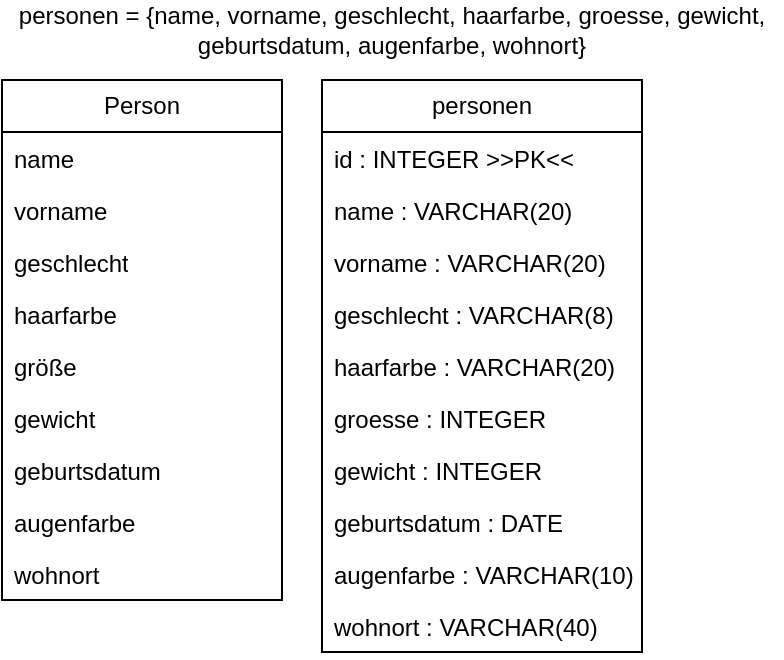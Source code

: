 <mxfile version="22.0.8" type="device">
  <diagram name="Seite-1" id="S-myJ56jbGl8HZd3Zjr6">
    <mxGraphModel dx="683" dy="372" grid="1" gridSize="10" guides="1" tooltips="1" connect="1" arrows="1" fold="1" page="1" pageScale="1" pageWidth="827" pageHeight="1169" math="0" shadow="0">
      <root>
        <mxCell id="0" />
        <mxCell id="1" parent="0" />
        <mxCell id="ifLRTqDMVDsA5gnay1u3-1" value="Person" style="swimlane;fontStyle=0;childLayout=stackLayout;horizontal=1;startSize=26;horizontalStack=0;resizeParent=1;resizeParentMax=0;resizeLast=0;collapsible=1;marginBottom=0;whiteSpace=wrap;html=1;rounded=0;swimlaneFillColor=default;swimlaneLine=1;shadow=0;glass=0;" parent="1" vertex="1">
          <mxGeometry x="120" y="200" width="140" height="260" as="geometry" />
        </mxCell>
        <mxCell id="ifLRTqDMVDsA5gnay1u3-2" value="name" style="text;strokeColor=none;fillColor=none;align=left;verticalAlign=top;spacingLeft=4;spacingRight=4;overflow=hidden;rotatable=0;points=[[0,0.5],[1,0.5]];portConstraint=eastwest;whiteSpace=wrap;html=1;" parent="ifLRTqDMVDsA5gnay1u3-1" vertex="1">
          <mxGeometry y="26" width="140" height="26" as="geometry" />
        </mxCell>
        <mxCell id="ifLRTqDMVDsA5gnay1u3-3" value="vorname" style="text;align=left;verticalAlign=top;spacingLeft=4;spacingRight=4;overflow=hidden;rotatable=0;points=[[0,0.5],[1,0.5]];portConstraint=eastwest;whiteSpace=wrap;html=1;" parent="ifLRTqDMVDsA5gnay1u3-1" vertex="1">
          <mxGeometry y="52" width="140" height="26" as="geometry" />
        </mxCell>
        <mxCell id="ifLRTqDMVDsA5gnay1u3-4" value="geschlecht" style="text;strokeColor=none;fillColor=none;align=left;verticalAlign=top;spacingLeft=4;spacingRight=4;overflow=hidden;rotatable=0;points=[[0,0.5],[1,0.5]];portConstraint=eastwest;whiteSpace=wrap;html=1;" parent="ifLRTqDMVDsA5gnay1u3-1" vertex="1">
          <mxGeometry y="78" width="140" height="26" as="geometry" />
        </mxCell>
        <mxCell id="ifLRTqDMVDsA5gnay1u3-7" value="haarfarbe" style="text;strokeColor=none;fillColor=none;align=left;verticalAlign=top;spacingLeft=4;spacingRight=4;overflow=hidden;rotatable=0;points=[[0,0.5],[1,0.5]];portConstraint=eastwest;whiteSpace=wrap;html=1;" parent="ifLRTqDMVDsA5gnay1u3-1" vertex="1">
          <mxGeometry y="104" width="140" height="26" as="geometry" />
        </mxCell>
        <mxCell id="ifLRTqDMVDsA5gnay1u3-6" value="größe" style="text;strokeColor=none;fillColor=none;align=left;verticalAlign=top;spacingLeft=4;spacingRight=4;overflow=hidden;rotatable=0;points=[[0,0.5],[1,0.5]];portConstraint=eastwest;whiteSpace=wrap;html=1;" parent="ifLRTqDMVDsA5gnay1u3-1" vertex="1">
          <mxGeometry y="130" width="140" height="26" as="geometry" />
        </mxCell>
        <mxCell id="ifLRTqDMVDsA5gnay1u3-5" value="gewicht" style="text;strokeColor=none;fillColor=none;align=left;verticalAlign=top;spacingLeft=4;spacingRight=4;overflow=hidden;rotatable=0;points=[[0,0.5],[1,0.5]];portConstraint=eastwest;whiteSpace=wrap;html=1;" parent="ifLRTqDMVDsA5gnay1u3-1" vertex="1">
          <mxGeometry y="156" width="140" height="26" as="geometry" />
        </mxCell>
        <mxCell id="ifLRTqDMVDsA5gnay1u3-8" value="geburtsdatum" style="text;strokeColor=none;fillColor=none;align=left;verticalAlign=top;spacingLeft=4;spacingRight=4;overflow=hidden;rotatable=0;points=[[0,0.5],[1,0.5]];portConstraint=eastwest;whiteSpace=wrap;html=1;" parent="ifLRTqDMVDsA5gnay1u3-1" vertex="1">
          <mxGeometry y="182" width="140" height="26" as="geometry" />
        </mxCell>
        <mxCell id="ifLRTqDMVDsA5gnay1u3-9" value="augenfarbe" style="text;strokeColor=none;fillColor=none;align=left;verticalAlign=top;spacingLeft=4;spacingRight=4;overflow=hidden;rotatable=0;points=[[0,0.5],[1,0.5]];portConstraint=eastwest;whiteSpace=wrap;html=1;" parent="ifLRTqDMVDsA5gnay1u3-1" vertex="1">
          <mxGeometry y="208" width="140" height="26" as="geometry" />
        </mxCell>
        <mxCell id="ifLRTqDMVDsA5gnay1u3-10" value="wohnort" style="text;align=left;verticalAlign=top;spacingLeft=4;spacingRight=4;overflow=hidden;rotatable=0;points=[[0,0.5],[1,0.5]];portConstraint=eastwest;whiteSpace=wrap;html=1;" parent="ifLRTqDMVDsA5gnay1u3-1" vertex="1">
          <mxGeometry y="234" width="140" height="26" as="geometry" />
        </mxCell>
        <mxCell id="ifLRTqDMVDsA5gnay1u3-14" value="personen = {name, vorname, geschlecht, haarfarbe, groesse, gewicht, geburtsdatum, augenfarbe, wohnort}" style="text;html=1;strokeColor=none;fillColor=none;align=center;verticalAlign=middle;whiteSpace=wrap;rounded=0;" parent="1" vertex="1">
          <mxGeometry x="120" y="160" width="390" height="30" as="geometry" />
        </mxCell>
        <mxCell id="ifLRTqDMVDsA5gnay1u3-15" value="personen" style="swimlane;fontStyle=0;childLayout=stackLayout;horizontal=1;startSize=26;fillColor=default;horizontalStack=0;resizeParent=1;resizeParentMax=0;resizeLast=0;collapsible=1;marginBottom=0;whiteSpace=wrap;html=1;swimlaneFillColor=default;" parent="1" vertex="1">
          <mxGeometry x="280" y="200" width="160" height="286" as="geometry" />
        </mxCell>
        <mxCell id="ZjwAwIswHbVQJpvxN0tP-1" value="id : INTEGER &amp;gt;&amp;gt;PK&amp;lt;&amp;lt;" style="text;strokeColor=none;fillColor=none;align=left;verticalAlign=top;spacingLeft=4;spacingRight=4;overflow=hidden;rotatable=0;points=[[0,0.5],[1,0.5]];portConstraint=eastwest;whiteSpace=wrap;html=1;" vertex="1" parent="ifLRTqDMVDsA5gnay1u3-15">
          <mxGeometry y="26" width="160" height="26" as="geometry" />
        </mxCell>
        <mxCell id="ifLRTqDMVDsA5gnay1u3-16" value="name : VARCHAR(20)" style="text;strokeColor=none;fillColor=none;align=left;verticalAlign=top;spacingLeft=4;spacingRight=4;overflow=hidden;rotatable=0;points=[[0,0.5],[1,0.5]];portConstraint=eastwest;whiteSpace=wrap;html=1;" parent="ifLRTqDMVDsA5gnay1u3-15" vertex="1">
          <mxGeometry y="52" width="160" height="26" as="geometry" />
        </mxCell>
        <mxCell id="ifLRTqDMVDsA5gnay1u3-17" value="vorname : VARCHAR(20)" style="text;strokeColor=none;fillColor=none;align=left;verticalAlign=top;spacingLeft=4;spacingRight=4;overflow=hidden;rotatable=0;points=[[0,0.5],[1,0.5]];portConstraint=eastwest;whiteSpace=wrap;html=1;" parent="ifLRTqDMVDsA5gnay1u3-15" vertex="1">
          <mxGeometry y="78" width="160" height="26" as="geometry" />
        </mxCell>
        <mxCell id="ifLRTqDMVDsA5gnay1u3-18" value="geschlecht : VARCHAR(8)" style="text;strokeColor=none;fillColor=none;align=left;verticalAlign=top;spacingLeft=4;spacingRight=4;overflow=hidden;rotatable=0;points=[[0,0.5],[1,0.5]];portConstraint=eastwest;whiteSpace=wrap;html=1;" parent="ifLRTqDMVDsA5gnay1u3-15" vertex="1">
          <mxGeometry y="104" width="160" height="26" as="geometry" />
        </mxCell>
        <mxCell id="ifLRTqDMVDsA5gnay1u3-24" value="haarfarbe : VARCHAR(20)" style="text;strokeColor=none;fillColor=none;align=left;verticalAlign=top;spacingLeft=4;spacingRight=4;overflow=hidden;rotatable=0;points=[[0,0.5],[1,0.5]];portConstraint=eastwest;whiteSpace=wrap;html=1;" parent="ifLRTqDMVDsA5gnay1u3-15" vertex="1">
          <mxGeometry y="130" width="160" height="26" as="geometry" />
        </mxCell>
        <mxCell id="ifLRTqDMVDsA5gnay1u3-23" value="groesse : INTEGER" style="text;strokeColor=none;fillColor=none;align=left;verticalAlign=top;spacingLeft=4;spacingRight=4;overflow=hidden;rotatable=0;points=[[0,0.5],[1,0.5]];portConstraint=eastwest;whiteSpace=wrap;html=1;" parent="ifLRTqDMVDsA5gnay1u3-15" vertex="1">
          <mxGeometry y="156" width="160" height="26" as="geometry" />
        </mxCell>
        <mxCell id="ifLRTqDMVDsA5gnay1u3-22" value="gewicht : INTEGER" style="text;strokeColor=none;fillColor=none;align=left;verticalAlign=top;spacingLeft=4;spacingRight=4;overflow=hidden;rotatable=0;points=[[0,0.5],[1,0.5]];portConstraint=eastwest;whiteSpace=wrap;html=1;" parent="ifLRTqDMVDsA5gnay1u3-15" vertex="1">
          <mxGeometry y="182" width="160" height="26" as="geometry" />
        </mxCell>
        <mxCell id="ifLRTqDMVDsA5gnay1u3-21" value="geburtsdatum : DATE" style="text;strokeColor=none;fillColor=none;align=left;verticalAlign=top;spacingLeft=4;spacingRight=4;overflow=hidden;rotatable=0;points=[[0,0.5],[1,0.5]];portConstraint=eastwest;whiteSpace=wrap;html=1;" parent="ifLRTqDMVDsA5gnay1u3-15" vertex="1">
          <mxGeometry y="208" width="160" height="26" as="geometry" />
        </mxCell>
        <mxCell id="ifLRTqDMVDsA5gnay1u3-20" value="augenfarbe : VARCHAR(10)" style="text;strokeColor=none;fillColor=none;align=left;verticalAlign=top;spacingLeft=4;spacingRight=4;overflow=hidden;rotatable=0;points=[[0,0.5],[1,0.5]];portConstraint=eastwest;whiteSpace=wrap;html=1;" parent="ifLRTqDMVDsA5gnay1u3-15" vertex="1">
          <mxGeometry y="234" width="160" height="26" as="geometry" />
        </mxCell>
        <mxCell id="ifLRTqDMVDsA5gnay1u3-19" value="wohnort : VARCHAR(40)" style="text;strokeColor=none;fillColor=none;align=left;verticalAlign=top;spacingLeft=4;spacingRight=4;overflow=hidden;rotatable=0;points=[[0,0.5],[1,0.5]];portConstraint=eastwest;whiteSpace=wrap;html=1;" parent="ifLRTqDMVDsA5gnay1u3-15" vertex="1">
          <mxGeometry y="260" width="160" height="26" as="geometry" />
        </mxCell>
      </root>
    </mxGraphModel>
  </diagram>
</mxfile>
